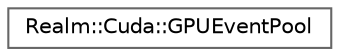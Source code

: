 digraph "Graphical Class Hierarchy"
{
 // LATEX_PDF_SIZE
  bgcolor="transparent";
  edge [fontname=Helvetica,fontsize=10,labelfontname=Helvetica,labelfontsize=10];
  node [fontname=Helvetica,fontsize=10,shape=box,height=0.2,width=0.4];
  rankdir="LR";
  Node0 [id="Node000000",label="Realm::Cuda::GPUEventPool",height=0.2,width=0.4,color="grey40", fillcolor="white", style="filled",URL="$classRealm_1_1Cuda_1_1GPUEventPool.html",tooltip=" "];
}
